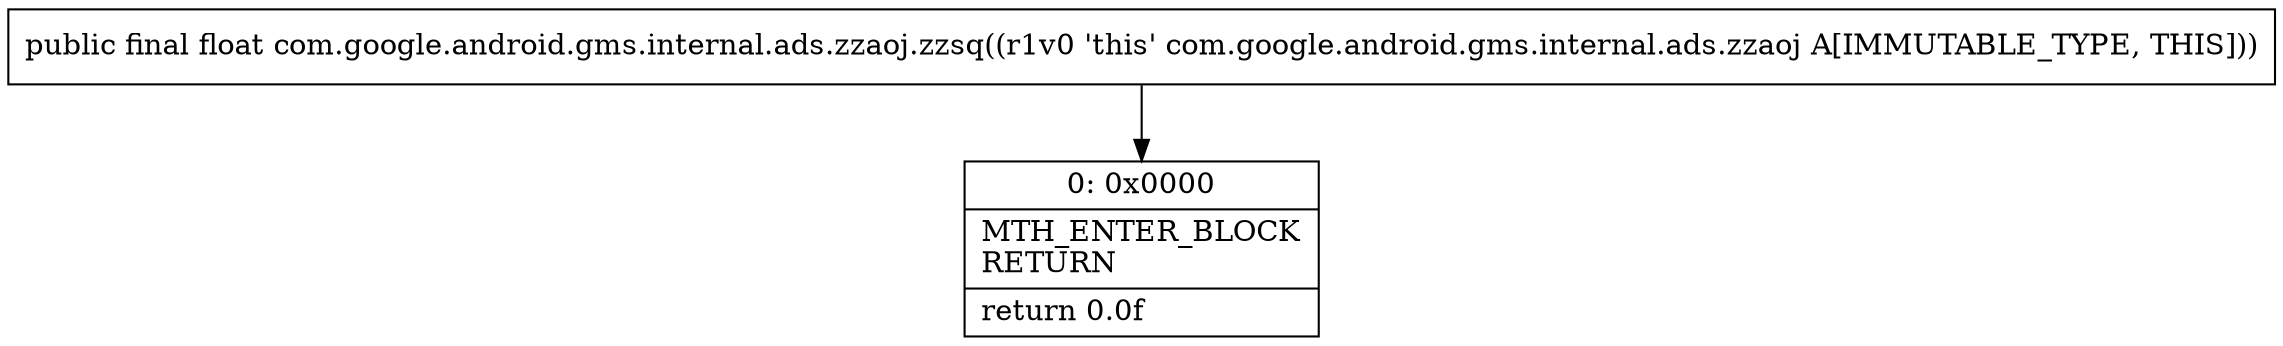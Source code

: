 digraph "CFG forcom.google.android.gms.internal.ads.zzaoj.zzsq()F" {
Node_0 [shape=record,label="{0\:\ 0x0000|MTH_ENTER_BLOCK\lRETURN\l|return 0.0f\l}"];
MethodNode[shape=record,label="{public final float com.google.android.gms.internal.ads.zzaoj.zzsq((r1v0 'this' com.google.android.gms.internal.ads.zzaoj A[IMMUTABLE_TYPE, THIS])) }"];
MethodNode -> Node_0;
}


